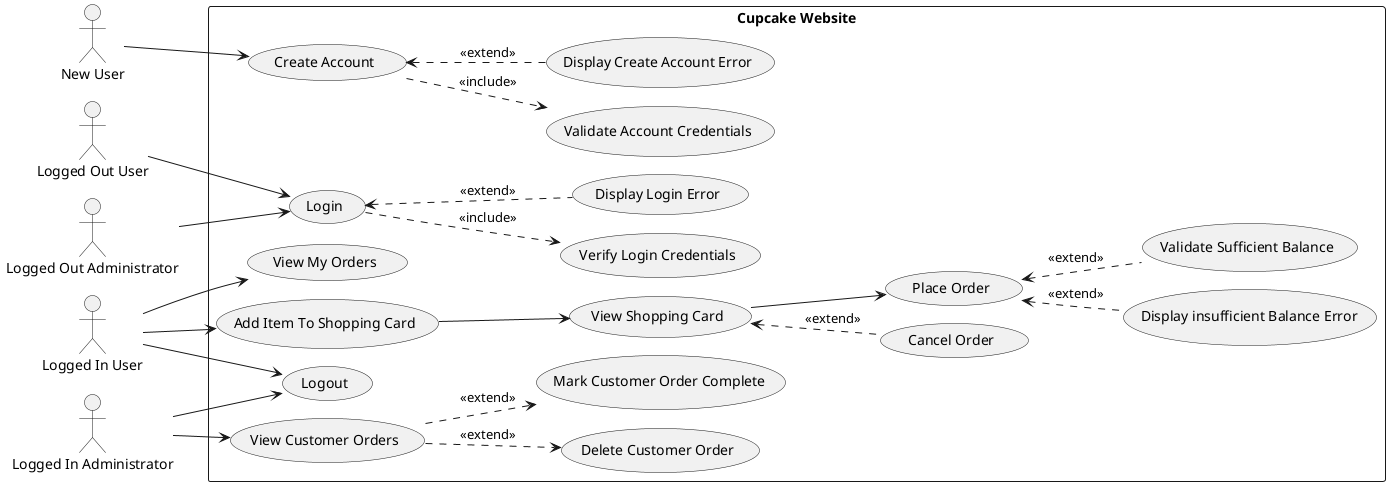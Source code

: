 @startuml
'https://plantuml.com/use-case-diagram

!pragma layout smetana

'==== Actors ===='

actor :New User: as NewUser
actor :Logged Out User: as LoggedOutUser
actor :Logged Out Administrator: as LoggedOutAdministrator
actor :Logged In User: as LoggedInUser
actor :Logged In Administrator: as LoggedInAdministrator


'==== System ===='

rectangle "Cupcake Website" {
left to right direction


'==== Use Cases ===='

together {
usecase (Create Account) as (CreateAccount)
usecase (Display Create Account Error) as (CreateAccountError)
usecase (Validate Account Credentials) as (ValidateCreateAccountCredentials)
}

together {
usecase (Login) as (Login)
usecase (Display Login Error) as (LoginError)
usecase (Verify Login Credentials) as (VerifyLogin)
}

together {
usecase (Logout) as (Logout)

usecase (View My Orders) as (ViewMyOrders)

usecase (Add Item To Shopping Card) as (AddOrderToShoppingCard)
usecase (View Shopping Card) as (ViewShoppingCard)
usecase (Cancel Order) as (CancelOrder)
}

together {
usecase (Place Order) as PlaceOrder
usecase (Display insufficient Balance Error) as (InsufficientBalanceError)
usecase (Validate Sufficient Balance) as (ValidateSufficientBalance)
}

together {
usecase (View Customer Orders) as (ViewCustomerOrders)
usecase (Mark Customer Order Complete) as (MarkCustomerOrderComplete)
usecase (Delete Customer Order) as (DeleteCustomerOrder)
}


'==== Connections ===='

NewUser --> (CreateAccount)
(CreateAccount) ..> (ValidateCreateAccountCredentials): <<include>>
(CreateAccount) <.. (CreateAccountError): <<extend>>

LoggedOutUser --> (Login)
LoggedOutAdministrator --> (Login)

(Login) ..> (VerifyLogin): <<include>>
(Login) <.. (LoginError): <<extend>>

LoggedInUser --> (Logout)
LoggedInUser --> (AddOrderToShoppingCard)
LoggedInUser --> (ViewMyOrders)

(AddOrderToShoppingCard) --> (ViewShoppingCard)

(ViewShoppingCard) <.. (CancelOrder): << extend >>
(ViewShoppingCard) --> PlaceOrder

PlaceOrder <.. (ValidateSufficientBalance): << extend >>
PlaceOrder <.. (InsufficientBalanceError): << extend >>

LoggedInAdministrator --> (Logout)
LoggedInAdministrator --> (ViewCustomerOrders)

(ViewCustomerOrders) ..> (MarkCustomerOrderComplete): << extend >>
(ViewCustomerOrders) ..> (DeleteCustomerOrder): << extend >>
}
@enduml